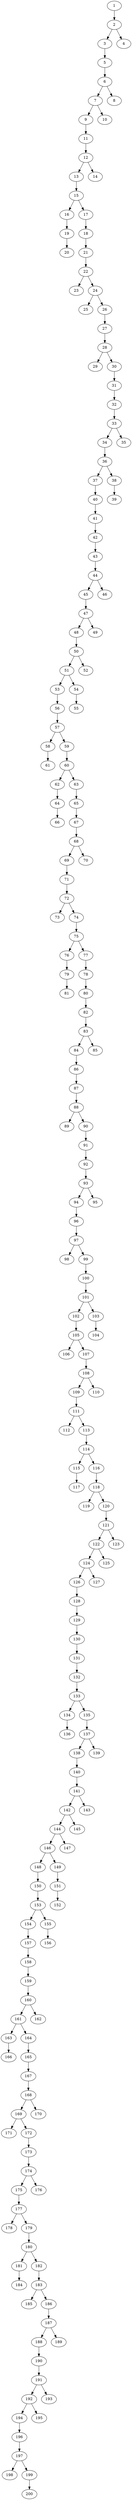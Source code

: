 // DAG automatically generated by daggen at Wed Apr 12 12:22:58 2017
// ./daggen --dot -n 200 --jump=1 --fat=0.2 --regularity=0.2 --density=0.2 
digraph G {
  1 [size="231928233984", alpha="0.18"]
  1 -> 2 [size ="301989888"]
  2 [size="16000809696", alpha="0.11"]
  2 -> 3 [size ="536870912"]
  2 -> 4 [size ="536870912"]
  3 [size="478675941848", alpha="0.03"]
  3 -> 5 [size ="301989888"]
  4 [size="4112714116", alpha="0.09"]
  5 [size="402422812978", alpha="0.08"]
  5 -> 6 [size ="301989888"]
  6 [size="134580140708", alpha="0.20"]
  6 -> 7 [size ="536870912"]
  6 -> 8 [size ="536870912"]
  7 [size="5199047180", alpha="0.09"]
  7 -> 9 [size ="134217728"]
  7 -> 10 [size ="134217728"]
  8 [size="8589934592", alpha="0.10"]
  9 [size="83305954344", alpha="0.03"]
  9 -> 11 [size ="209715200"]
  10 [size="453392726725", alpha="0.01"]
  11 [size="1073741824000", alpha="0.02"]
  11 -> 12 [size ="838860800"]
  12 [size="1073741824000", alpha="0.08"]
  12 -> 13 [size ="838860800"]
  12 -> 14 [size ="838860800"]
  13 [size="533544992812", alpha="0.10"]
  13 -> 15 [size ="536870912"]
  14 [size="22683757693", alpha="0.17"]
  15 [size="134217728000", alpha="0.09"]
  15 -> 16 [size ="209715200"]
  15 -> 17 [size ="209715200"]
  16 [size="28991029248", alpha="0.11"]
  16 -> 19 [size ="75497472"]
  17 [size="15078140690", alpha="0.06"]
  17 -> 18 [size ="536870912"]
  18 [size="68719476736", alpha="0.04"]
  18 -> 21 [size ="134217728"]
  19 [size="231928233984", alpha="0.08"]
  19 -> 20 [size ="301989888"]
  20 [size="16411891807", alpha="0.04"]
  21 [size="219619285187", alpha="0.19"]
  21 -> 22 [size ="209715200"]
  22 [size="231928233984", alpha="0.17"]
  22 -> 23 [size ="301989888"]
  22 -> 24 [size ="301989888"]
  23 [size="210691140764", alpha="0.17"]
  24 [size="549755813888", alpha="0.11"]
  24 -> 25 [size ="536870912"]
  24 -> 26 [size ="536870912"]
  25 [size="158467809093", alpha="0.17"]
  26 [size="138271796204", alpha="0.20"]
  26 -> 27 [size ="301989888"]
  27 [size="14169624816", alpha="0.03"]
  27 -> 28 [size ="536870912"]
  28 [size="28991029248", alpha="0.10"]
  28 -> 29 [size ="75497472"]
  28 -> 30 [size ="75497472"]
  29 [size="782757789696", alpha="0.06"]
  30 [size="4725446760", alpha="0.01"]
  30 -> 31 [size ="209715200"]
  31 [size="6521605159", alpha="0.03"]
  31 -> 32 [size ="209715200"]
  32 [size="11564897464", alpha="0.04"]
  32 -> 33 [size ="411041792"]
  33 [size="282544533611", alpha="0.20"]
  33 -> 34 [size ="301989888"]
  33 -> 35 [size ="301989888"]
  34 [size="8539406446", alpha="0.08"]
  34 -> 36 [size ="536870912"]
  35 [size="231928233984", alpha="0.13"]
  36 [size="620187778484", alpha="0.08"]
  36 -> 37 [size ="411041792"]
  36 -> 38 [size ="411041792"]
  37 [size="1412213212", alpha="0.08"]
  37 -> 40 [size ="33554432"]
  38 [size="946364852621", alpha="0.05"]
  38 -> 39 [size ="679477248"]
  39 [size="28991029248", alpha="0.17"]
  40 [size="170616475952", alpha="0.05"]
  40 -> 41 [size ="536870912"]
  41 [size="182656804473", alpha="0.06"]
  41 -> 42 [size ="411041792"]
  42 [size="68719476736", alpha="0.16"]
  42 -> 43 [size ="134217728"]
  43 [size="368293445632", alpha="0.04"]
  43 -> 44 [size ="411041792"]
  44 [size="28991029248", alpha="0.03"]
  44 -> 45 [size ="75497472"]
  44 -> 46 [size ="75497472"]
  45 [size="1760744228", alpha="0.01"]
  45 -> 47 [size ="75497472"]
  46 [size="7776717762", alpha="0.06"]
  47 [size="351077287276", alpha="0.04"]
  47 -> 48 [size ="301989888"]
  47 -> 49 [size ="301989888"]
  48 [size="282373935220", alpha="0.07"]
  48 -> 50 [size ="536870912"]
  49 [size="243010648845", alpha="0.14"]
  50 [size="22749266975", alpha="0.11"]
  50 -> 51 [size ="838860800"]
  50 -> 52 [size ="838860800"]
  51 [size="599885755634", alpha="0.14"]
  51 -> 53 [size ="411041792"]
  51 -> 54 [size ="411041792"]
  52 [size="134217728000", alpha="0.12"]
  53 [size="342483489732", alpha="0.14"]
  53 -> 56 [size ="411041792"]
  54 [size="231928233984", alpha="0.19"]
  54 -> 55 [size ="301989888"]
  55 [size="5776786645", alpha="0.07"]
  56 [size="5534622448", alpha="0.14"]
  56 -> 57 [size ="134217728"]
  57 [size="88383285756", alpha="0.04"]
  57 -> 58 [size ="134217728"]
  57 -> 59 [size ="134217728"]
  58 [size="549755813888", alpha="0.05"]
  58 -> 61 [size ="536870912"]
  59 [size="549755813888", alpha="0.04"]
  59 -> 60 [size ="536870912"]
  60 [size="36838705382", alpha="0.08"]
  60 -> 62 [size ="679477248"]
  60 -> 63 [size ="679477248"]
  61 [size="3957213720", alpha="0.15"]
  62 [size="68719476736", alpha="0.17"]
  62 -> 64 [size ="134217728"]
  63 [size="93862174339", alpha="0.10"]
  63 -> 65 [size ="75497472"]
  64 [size="12279944596", alpha="0.14"]
  64 -> 66 [size ="209715200"]
  65 [size="5654673487", alpha="0.19"]
  65 -> 67 [size ="134217728"]
  66 [size="343257733541", alpha="0.05"]
  67 [size="1255040662", alpha="0.19"]
  67 -> 68 [size ="75497472"]
  68 [size="1073741824000", alpha="0.05"]
  68 -> 69 [size ="838860800"]
  68 -> 70 [size ="838860800"]
  69 [size="356130962760", alpha="0.17"]
  69 -> 71 [size ="411041792"]
  70 [size="13678488773", alpha="0.14"]
  71 [size="455031744006", alpha="0.18"]
  71 -> 72 [size ="301989888"]
  72 [size="782757789696", alpha="0.02"]
  72 -> 73 [size ="679477248"]
  72 -> 74 [size ="679477248"]
  73 [size="808084544452", alpha="0.10"]
  74 [size="34746749115", alpha="0.06"]
  74 -> 75 [size ="75497472"]
  75 [size="134217728000", alpha="0.07"]
  75 -> 76 [size ="209715200"]
  75 -> 77 [size ="209715200"]
  76 [size="5867192034", alpha="0.17"]
  76 -> 79 [size ="134217728"]
  77 [size="8589934592", alpha="0.12"]
  77 -> 78 [size ="33554432"]
  78 [size="68719476736", alpha="0.14"]
  78 -> 80 [size ="134217728"]
  79 [size="180328586590", alpha="0.04"]
  79 -> 81 [size ="209715200"]
  80 [size="782757789696", alpha="0.17"]
  80 -> 82 [size ="679477248"]
  81 [size="13084543490", alpha="0.17"]
  82 [size="79409288758", alpha="0.17"]
  82 -> 83 [size ="301989888"]
  83 [size="28991029248", alpha="0.10"]
  83 -> 84 [size ="75497472"]
  83 -> 85 [size ="75497472"]
  84 [size="8589934592", alpha="0.04"]
  84 -> 86 [size ="33554432"]
  85 [size="134217728000", alpha="0.12"]
  86 [size="231928233984", alpha="0.18"]
  86 -> 87 [size ="301989888"]
  87 [size="368293445632", alpha="0.09"]
  87 -> 88 [size ="411041792"]
  88 [size="2126922033", alpha="0.17"]
  88 -> 89 [size ="75497472"]
  88 -> 90 [size ="75497472"]
  89 [size="368293445632", alpha="0.03"]
  90 [size="32179858974", alpha="0.17"]
  90 -> 91 [size ="536870912"]
  91 [size="134217728000", alpha="0.09"]
  91 -> 92 [size ="209715200"]
  92 [size="1562425534", alpha="0.08"]
  92 -> 93 [size ="33554432"]
  93 [size="475188858612", alpha="0.06"]
  93 -> 94 [size ="536870912"]
  93 -> 95 [size ="536870912"]
  94 [size="12355247497", alpha="0.03"]
  94 -> 96 [size ="411041792"]
  95 [size="134217728000", alpha="0.10"]
  96 [size="626927706131", alpha="0.06"]
  96 -> 97 [size ="411041792"]
  97 [size="4668618081", alpha="0.05"]
  97 -> 98 [size ="301989888"]
  97 -> 99 [size ="301989888"]
  98 [size="8589934592", alpha="0.09"]
  99 [size="549755813888", alpha="0.15"]
  99 -> 100 [size ="536870912"]
  100 [size="29395459965", alpha="0.17"]
  100 -> 101 [size ="33554432"]
  101 [size="8589934592", alpha="0.12"]
  101 -> 102 [size ="33554432"]
  101 -> 103 [size ="33554432"]
  102 [size="368293445632", alpha="0.19"]
  102 -> 105 [size ="411041792"]
  103 [size="368293445632", alpha="0.05"]
  103 -> 104 [size ="411041792"]
  104 [size="183903833592", alpha="0.17"]
  105 [size="44694231896", alpha="0.01"]
  105 -> 106 [size ="33554432"]
  105 -> 107 [size ="33554432"]
  106 [size="3787678641", alpha="0.02"]
  107 [size="368293445632", alpha="0.14"]
  107 -> 108 [size ="411041792"]
  108 [size="202002287666", alpha="0.00"]
  108 -> 109 [size ="838860800"]
  108 -> 110 [size ="838860800"]
  109 [size="158478996672", alpha="0.17"]
  109 -> 111 [size ="134217728"]
  110 [size="8589934592", alpha="0.14"]
  111 [size="782757789696", alpha="0.02"]
  111 -> 112 [size ="679477248"]
  111 -> 113 [size ="679477248"]
  112 [size="54742114933", alpha="0.04"]
  113 [size="134217728000", alpha="0.15"]
  113 -> 114 [size ="209715200"]
  114 [size="164971019664", alpha="0.17"]
  114 -> 115 [size ="134217728"]
  114 -> 116 [size ="134217728"]
  115 [size="3562953515", alpha="0.04"]
  115 -> 117 [size ="75497472"]
  116 [size="194955781488", alpha="0.19"]
  116 -> 118 [size ="536870912"]
  117 [size="978840964250", alpha="0.18"]
  118 [size="68719476736", alpha="0.01"]
  118 -> 119 [size ="134217728"]
  118 -> 120 [size ="134217728"]
  119 [size="819826597535", alpha="0.02"]
  120 [size="1073741824000", alpha="0.06"]
  120 -> 121 [size ="838860800"]
  121 [size="2961960256", alpha="0.08"]
  121 -> 122 [size ="75497472"]
  121 -> 123 [size ="75497472"]
  122 [size="7746162838", alpha="0.10"]
  122 -> 124 [size ="134217728"]
  122 -> 125 [size ="134217728"]
  123 [size="20619329541", alpha="0.06"]
  124 [size="1052134208571", alpha="0.14"]
  124 -> 126 [size ="679477248"]
  124 -> 127 [size ="679477248"]
  125 [size="163989458828", alpha="0.20"]
  126 [size="10979476820", alpha="0.12"]
  126 -> 128 [size ="536870912"]
  127 [size="212543417008", alpha="0.13"]
  128 [size="28991029248", alpha="0.07"]
  128 -> 129 [size ="75497472"]
  129 [size="368293445632", alpha="0.18"]
  129 -> 130 [size ="411041792"]
  130 [size="782757789696", alpha="0.09"]
  130 -> 131 [size ="679477248"]
  131 [size="214383223704", alpha="0.12"]
  131 -> 132 [size ="536870912"]
  132 [size="311545214", alpha="0.16"]
  132 -> 133 [size ="33554432"]
  133 [size="43263606276", alpha="0.16"]
  133 -> 134 [size ="33554432"]
  133 -> 135 [size ="33554432"]
  134 [size="28991029248", alpha="0.17"]
  134 -> 136 [size ="75497472"]
  135 [size="782757789696", alpha="0.02"]
  135 -> 137 [size ="679477248"]
  136 [size="28991029248", alpha="0.14"]
  137 [size="6117626838", alpha="0.06"]
  137 -> 138 [size ="301989888"]
  137 -> 139 [size ="301989888"]
  138 [size="18670953750", alpha="0.18"]
  138 -> 140 [size ="75497472"]
  139 [size="2854887602", alpha="0.04"]
  140 [size="231928233984", alpha="0.13"]
  140 -> 141 [size ="301989888"]
  141 [size="699734509760", alpha="0.16"]
  141 -> 142 [size ="536870912"]
  141 -> 143 [size ="536870912"]
  142 [size="16271842154", alpha="0.08"]
  142 -> 144 [size ="301989888"]
  142 -> 145 [size ="301989888"]
  143 [size="1073741824000", alpha="0.01"]
  144 [size="658950542698", alpha="0.02"]
  144 -> 146 [size ="411041792"]
  144 -> 147 [size ="411041792"]
  145 [size="2318964197", alpha="0.08"]
  146 [size="5614928820", alpha="0.13"]
  146 -> 148 [size ="301989888"]
  146 -> 149 [size ="301989888"]
  147 [size="549755813888", alpha="0.06"]
  148 [size="421111633273", alpha="0.05"]
  148 -> 150 [size ="301989888"]
  149 [size="11266123841", alpha="0.02"]
  149 -> 151 [size ="411041792"]
  150 [size="28991029248", alpha="0.02"]
  150 -> 153 [size ="75497472"]
  151 [size="782757789696", alpha="0.11"]
  151 -> 152 [size ="679477248"]
  152 [size="1073741824000", alpha="0.04"]
  153 [size="2329181062", alpha="0.16"]
  153 -> 154 [size ="209715200"]
  153 -> 155 [size ="209715200"]
  154 [size="180011348520", alpha="0.19"]
  154 -> 157 [size ="134217728"]
  155 [size="262724308352", alpha="0.04"]
  155 -> 156 [size ="411041792"]
  156 [size="28991029248", alpha="0.15"]
  157 [size="10011802636", alpha="0.14"]
  157 -> 158 [size ="301989888"]
  158 [size="2161432650", alpha="0.00"]
  158 -> 159 [size ="75497472"]
  159 [size="12895937093", alpha="0.07"]
  159 -> 160 [size ="209715200"]
  160 [size="1073741824000", alpha="0.06"]
  160 -> 161 [size ="838860800"]
  160 -> 162 [size ="838860800"]
  161 [size="47875401444", alpha="0.10"]
  161 -> 163 [size ="134217728"]
  161 -> 164 [size ="134217728"]
  162 [size="875026497093", alpha="0.12"]
  163 [size="32320169974", alpha="0.00"]
  163 -> 166 [size ="679477248"]
  164 [size="362006545407", alpha="0.08"]
  164 -> 165 [size ="679477248"]
  165 [size="549755813888", alpha="0.16"]
  165 -> 167 [size ="536870912"]
  166 [size="46233876091", alpha="0.07"]
  167 [size="20497321385", alpha="0.14"]
  167 -> 168 [size ="679477248"]
  168 [size="10149159155", alpha="0.17"]
  168 -> 169 [size ="411041792"]
  168 -> 170 [size ="411041792"]
  169 [size="134217728000", alpha="0.08"]
  169 -> 171 [size ="209715200"]
  169 -> 172 [size ="209715200"]
  170 [size="559610586919", alpha="0.10"]
  171 [size="231928233984", alpha="0.08"]
  172 [size="17453167006", alpha="0.14"]
  172 -> 173 [size ="33554432"]
  173 [size="1073741824000", alpha="0.18"]
  173 -> 174 [size ="838860800"]
  174 [size="14673684260", alpha="0.09"]
  174 -> 175 [size ="536870912"]
  174 -> 176 [size ="536870912"]
  175 [size="880419811284", alpha="0.07"]
  175 -> 177 [size ="536870912"]
  176 [size="57621129324", alpha="0.14"]
  177 [size="68719476736", alpha="0.19"]
  177 -> 178 [size ="134217728"]
  177 -> 179 [size ="134217728"]
  178 [size="1910544861", alpha="0.17"]
  179 [size="52305923825", alpha="0.19"]
  179 -> 180 [size ="838860800"]
  180 [size="205106381364", alpha="0.03"]
  180 -> 181 [size ="134217728"]
  180 -> 182 [size ="134217728"]
  181 [size="782757789696", alpha="0.10"]
  181 -> 184 [size ="679477248"]
  182 [size="231928233984", alpha="0.05"]
  182 -> 183 [size ="301989888"]
  183 [size="68719476736", alpha="0.11"]
  183 -> 185 [size ="134217728"]
  183 -> 186 [size ="134217728"]
  184 [size="6788461716", alpha="0.12"]
  185 [size="3558796914", alpha="0.12"]
  186 [size="134217728000", alpha="0.07"]
  186 -> 187 [size ="209715200"]
  187 [size="38604505697", alpha="0.04"]
  187 -> 188 [size ="838860800"]
  187 -> 189 [size ="838860800"]
  188 [size="870007402004", alpha="0.10"]
  188 -> 190 [size ="536870912"]
  189 [size="28991029248", alpha="0.13"]
  190 [size="645858061370", alpha="0.17"]
  190 -> 191 [size ="411041792"]
  191 [size="25077416485", alpha="0.08"]
  191 -> 192 [size ="33554432"]
  191 -> 193 [size ="33554432"]
  192 [size="5789310283", alpha="0.10"]
  192 -> 194 [size ="134217728"]
  192 -> 195 [size ="134217728"]
  193 [size="1073741824000", alpha="0.08"]
  194 [size="303909116000", alpha="0.09"]
  194 -> 196 [size ="301989888"]
  195 [size="68719476736", alpha="0.18"]
  196 [size="2125997623", alpha="0.04"]
  196 -> 197 [size ="33554432"]
  197 [size="134217728000", alpha="0.19"]
  197 -> 198 [size ="209715200"]
  197 -> 199 [size ="209715200"]
  198 [size="134217728000", alpha="0.09"]
  199 [size="1600502855", alpha="0.08"]
  199 -> 200 [size ="75497472"]
  200 [size="782757789696", alpha="0.16"]
}
